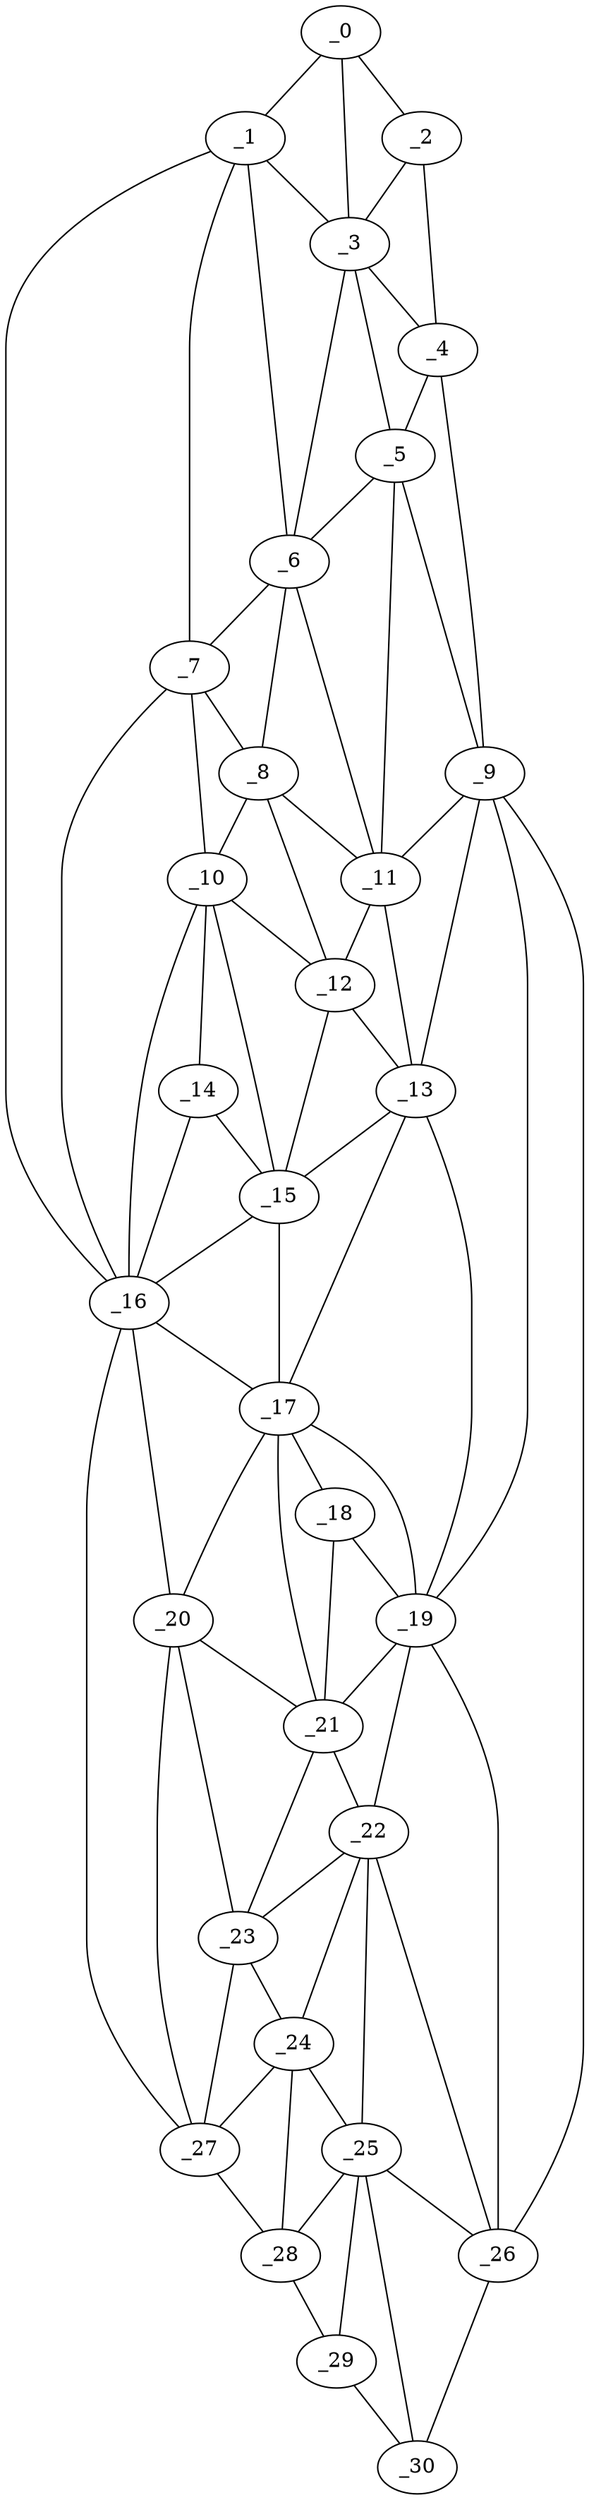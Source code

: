 graph "obj69__355.gxl" {
	_0	 [x=6,
		y=69];
	_1	 [x=7,
		y=62];
	_0 -- _1	 [valence=1];
	_2	 [x=7,
		y=81];
	_0 -- _2	 [valence=1];
	_3	 [x=10,
		y=74];
	_0 -- _3	 [valence=2];
	_1 -- _3	 [valence=1];
	_6	 [x=26,
		y=64];
	_1 -- _6	 [valence=2];
	_7	 [x=29,
		y=56];
	_1 -- _7	 [valence=1];
	_16	 [x=68,
		y=45];
	_1 -- _16	 [valence=1];
	_2 -- _3	 [valence=1];
	_4	 [x=22,
		y=83];
	_2 -- _4	 [valence=1];
	_3 -- _4	 [valence=1];
	_5	 [x=23,
		y=75];
	_3 -- _5	 [valence=2];
	_3 -- _6	 [valence=1];
	_4 -- _5	 [valence=2];
	_9	 [x=32,
		y=84];
	_4 -- _9	 [valence=1];
	_5 -- _6	 [valence=2];
	_5 -- _9	 [valence=1];
	_11	 [x=37,
		y=73];
	_5 -- _11	 [valence=2];
	_6 -- _7	 [valence=2];
	_8	 [x=32,
		y=62];
	_6 -- _8	 [valence=1];
	_6 -- _11	 [valence=2];
	_7 -- _8	 [valence=2];
	_10	 [x=36,
		y=55];
	_7 -- _10	 [valence=2];
	_7 -- _16	 [valence=2];
	_8 -- _10	 [valence=2];
	_8 -- _11	 [valence=2];
	_12	 [x=43,
		y=72];
	_8 -- _12	 [valence=2];
	_9 -- _11	 [valence=2];
	_13	 [x=47,
		y=81];
	_9 -- _13	 [valence=1];
	_19	 [x=89,
		y=79];
	_9 -- _19	 [valence=2];
	_26	 [x=115,
		y=77];
	_9 -- _26	 [valence=1];
	_10 -- _12	 [valence=1];
	_14	 [x=50,
		y=52];
	_10 -- _14	 [valence=1];
	_15	 [x=53,
		y=62];
	_10 -- _15	 [valence=2];
	_10 -- _16	 [valence=2];
	_11 -- _12	 [valence=2];
	_11 -- _13	 [valence=2];
	_12 -- _13	 [valence=2];
	_12 -- _15	 [valence=2];
	_13 -- _15	 [valence=2];
	_17	 [x=78,
		y=61];
	_13 -- _17	 [valence=2];
	_13 -- _19	 [valence=1];
	_14 -- _15	 [valence=2];
	_14 -- _16	 [valence=2];
	_15 -- _16	 [valence=2];
	_15 -- _17	 [valence=2];
	_16 -- _17	 [valence=2];
	_20	 [x=91,
		y=48];
	_16 -- _20	 [valence=1];
	_27	 [x=119,
		y=45];
	_16 -- _27	 [valence=1];
	_18	 [x=84,
		y=65];
	_17 -- _18	 [valence=1];
	_17 -- _19	 [valence=2];
	_17 -- _20	 [valence=2];
	_21	 [x=92,
		y=60];
	_17 -- _21	 [valence=2];
	_18 -- _19	 [valence=2];
	_18 -- _21	 [valence=2];
	_19 -- _21	 [valence=2];
	_22	 [x=102,
		y=64];
	_19 -- _22	 [valence=2];
	_19 -- _26	 [valence=2];
	_20 -- _21	 [valence=2];
	_23	 [x=105,
		y=48];
	_20 -- _23	 [valence=2];
	_20 -- _27	 [valence=2];
	_21 -- _22	 [valence=2];
	_21 -- _23	 [valence=2];
	_22 -- _23	 [valence=2];
	_24	 [x=109,
		y=60];
	_22 -- _24	 [valence=1];
	_25	 [x=114,
		y=68];
	_22 -- _25	 [valence=2];
	_22 -- _26	 [valence=1];
	_23 -- _24	 [valence=2];
	_23 -- _27	 [valence=1];
	_24 -- _25	 [valence=2];
	_24 -- _27	 [valence=2];
	_28	 [x=123,
		y=59];
	_24 -- _28	 [valence=2];
	_25 -- _26	 [valence=2];
	_25 -- _28	 [valence=1];
	_29	 [x=125,
		y=67];
	_25 -- _29	 [valence=2];
	_30	 [x=125,
		y=74];
	_25 -- _30	 [valence=1];
	_26 -- _30	 [valence=1];
	_27 -- _28	 [valence=1];
	_28 -- _29	 [valence=1];
	_29 -- _30	 [valence=1];
}
